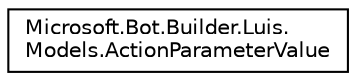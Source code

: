 digraph "Graphical Class Hierarchy"
{
  edge [fontname="Helvetica",fontsize="10",labelfontname="Helvetica",labelfontsize="10"];
  node [fontname="Helvetica",fontsize="10",shape=record];
  rankdir="LR";
  Node1 [label="Microsoft.Bot.Builder.Luis.\lModels.ActionParameterValue",height=0.2,width=0.4,color="black", fillcolor="white", style="filled",URL="$d6/d90/class_microsoft_1_1_bot_1_1_builder_1_1_luis_1_1_models_1_1_action_parameter_value.html"];
}

